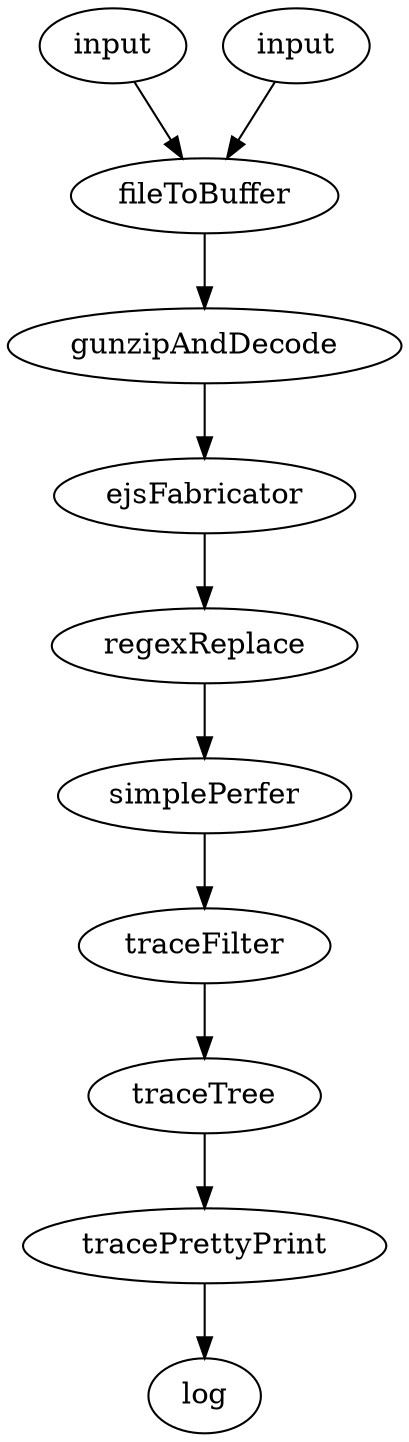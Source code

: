digraph experiment {
  imports="['./lib/trace-phases.js']";

  input_w -> fileToBuffer -> gunzipAndDecode -> ejsFabricator -> regexReplace -> simplePerfer;
  simplePerfer -> traceFilter -> traceTree -> tracePrettyPrint -> log;
  input_steps -> fileToBuffer;

  input_w [label="input", data="whitespace/example.ejs"];
  traceFilter [traceEvents="['Document::updateStyle']"];
  tracePrettyPrint [showTrace="false"];
  log [tags="['data','ejsFabricator', 'regexReplace']"];
  regexReplace [pattern=">\[\s\t\r\n\]+<", replace="><", flags="i"]
  input_steps [label="input", data="whitespace/steps.ejs"];
}

